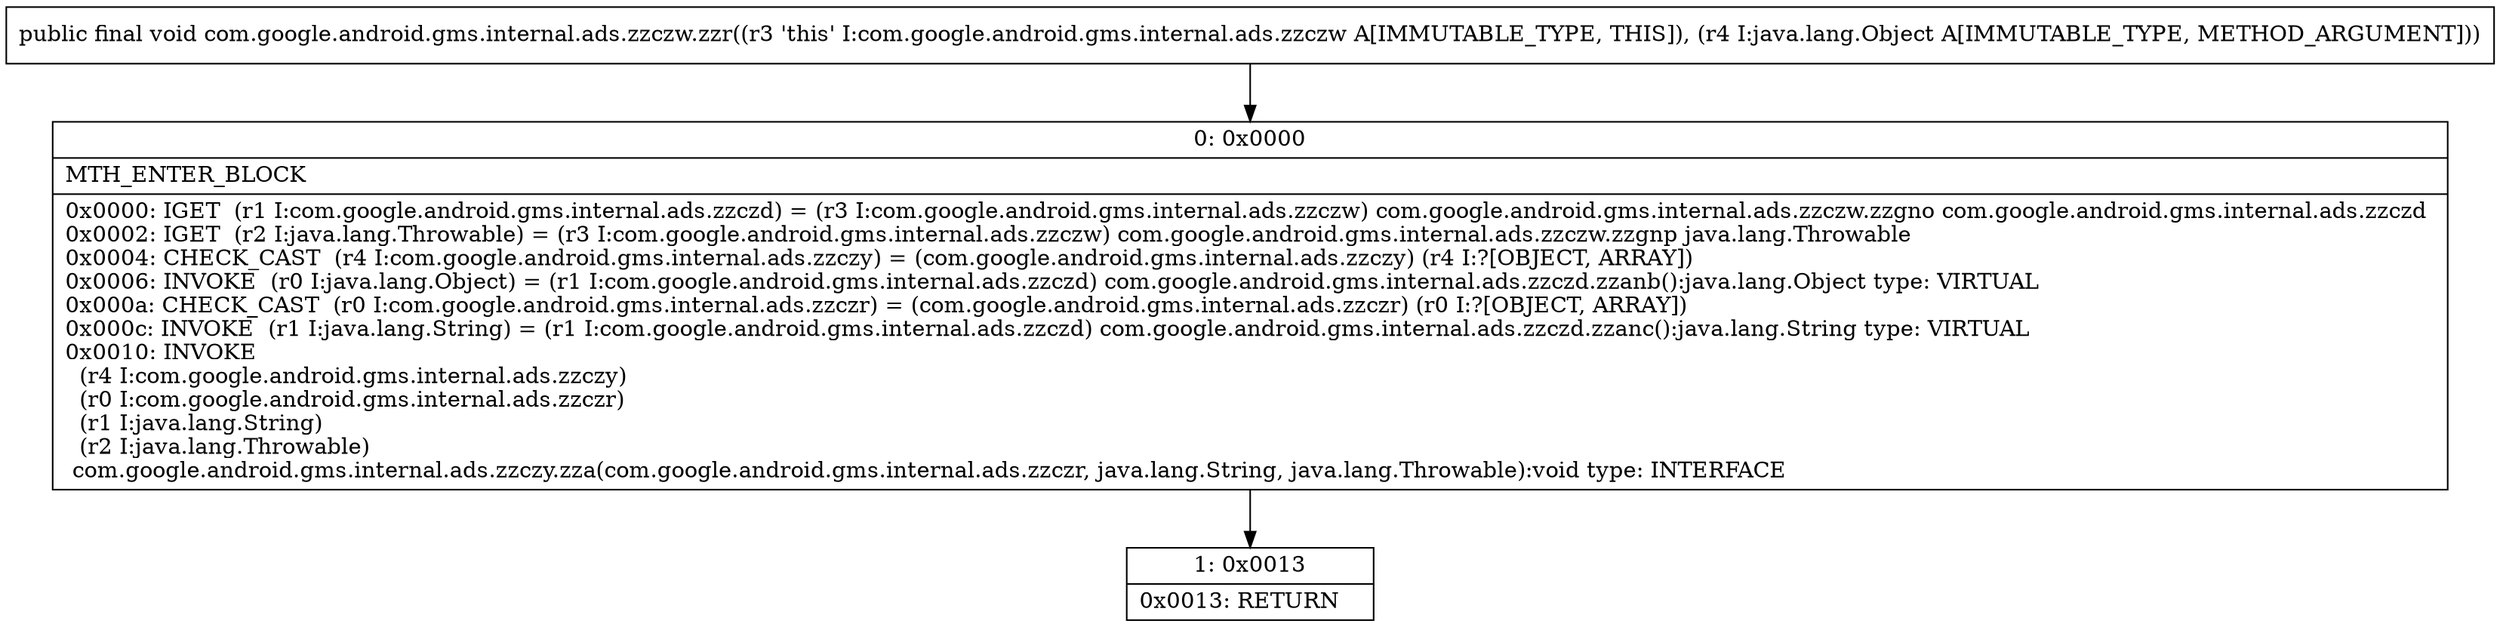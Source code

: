 digraph "CFG forcom.google.android.gms.internal.ads.zzczw.zzr(Ljava\/lang\/Object;)V" {
Node_0 [shape=record,label="{0\:\ 0x0000|MTH_ENTER_BLOCK\l|0x0000: IGET  (r1 I:com.google.android.gms.internal.ads.zzczd) = (r3 I:com.google.android.gms.internal.ads.zzczw) com.google.android.gms.internal.ads.zzczw.zzgno com.google.android.gms.internal.ads.zzczd \l0x0002: IGET  (r2 I:java.lang.Throwable) = (r3 I:com.google.android.gms.internal.ads.zzczw) com.google.android.gms.internal.ads.zzczw.zzgnp java.lang.Throwable \l0x0004: CHECK_CAST  (r4 I:com.google.android.gms.internal.ads.zzczy) = (com.google.android.gms.internal.ads.zzczy) (r4 I:?[OBJECT, ARRAY]) \l0x0006: INVOKE  (r0 I:java.lang.Object) = (r1 I:com.google.android.gms.internal.ads.zzczd) com.google.android.gms.internal.ads.zzczd.zzanb():java.lang.Object type: VIRTUAL \l0x000a: CHECK_CAST  (r0 I:com.google.android.gms.internal.ads.zzczr) = (com.google.android.gms.internal.ads.zzczr) (r0 I:?[OBJECT, ARRAY]) \l0x000c: INVOKE  (r1 I:java.lang.String) = (r1 I:com.google.android.gms.internal.ads.zzczd) com.google.android.gms.internal.ads.zzczd.zzanc():java.lang.String type: VIRTUAL \l0x0010: INVOKE  \l  (r4 I:com.google.android.gms.internal.ads.zzczy)\l  (r0 I:com.google.android.gms.internal.ads.zzczr)\l  (r1 I:java.lang.String)\l  (r2 I:java.lang.Throwable)\l com.google.android.gms.internal.ads.zzczy.zza(com.google.android.gms.internal.ads.zzczr, java.lang.String, java.lang.Throwable):void type: INTERFACE \l}"];
Node_1 [shape=record,label="{1\:\ 0x0013|0x0013: RETURN   \l}"];
MethodNode[shape=record,label="{public final void com.google.android.gms.internal.ads.zzczw.zzr((r3 'this' I:com.google.android.gms.internal.ads.zzczw A[IMMUTABLE_TYPE, THIS]), (r4 I:java.lang.Object A[IMMUTABLE_TYPE, METHOD_ARGUMENT])) }"];
MethodNode -> Node_0;
Node_0 -> Node_1;
}

